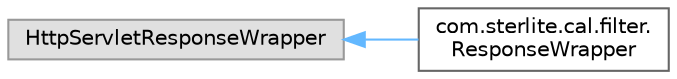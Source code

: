 digraph "Graphical Class Hierarchy"
{
 // LATEX_PDF_SIZE
  bgcolor="transparent";
  edge [fontname=Helvetica,fontsize=10,labelfontname=Helvetica,labelfontsize=10];
  node [fontname=Helvetica,fontsize=10,shape=box,height=0.2,width=0.4];
  rankdir="LR";
  Node0 [id="Node000000",label="HttpServletResponseWrapper",height=0.2,width=0.4,color="grey60", fillcolor="#E0E0E0", style="filled",tooltip=" "];
  Node0 -> Node1 [id="edge902_Node000000_Node000001",dir="back",color="steelblue1",style="solid",tooltip=" "];
  Node1 [id="Node000001",label="com.sterlite.cal.filter.\lResponseWrapper",height=0.2,width=0.4,color="grey40", fillcolor="white", style="filled",URL="$classcom_1_1sterlite_1_1cal_1_1filter_1_1_response_wrapper.html",tooltip=" "];
}
